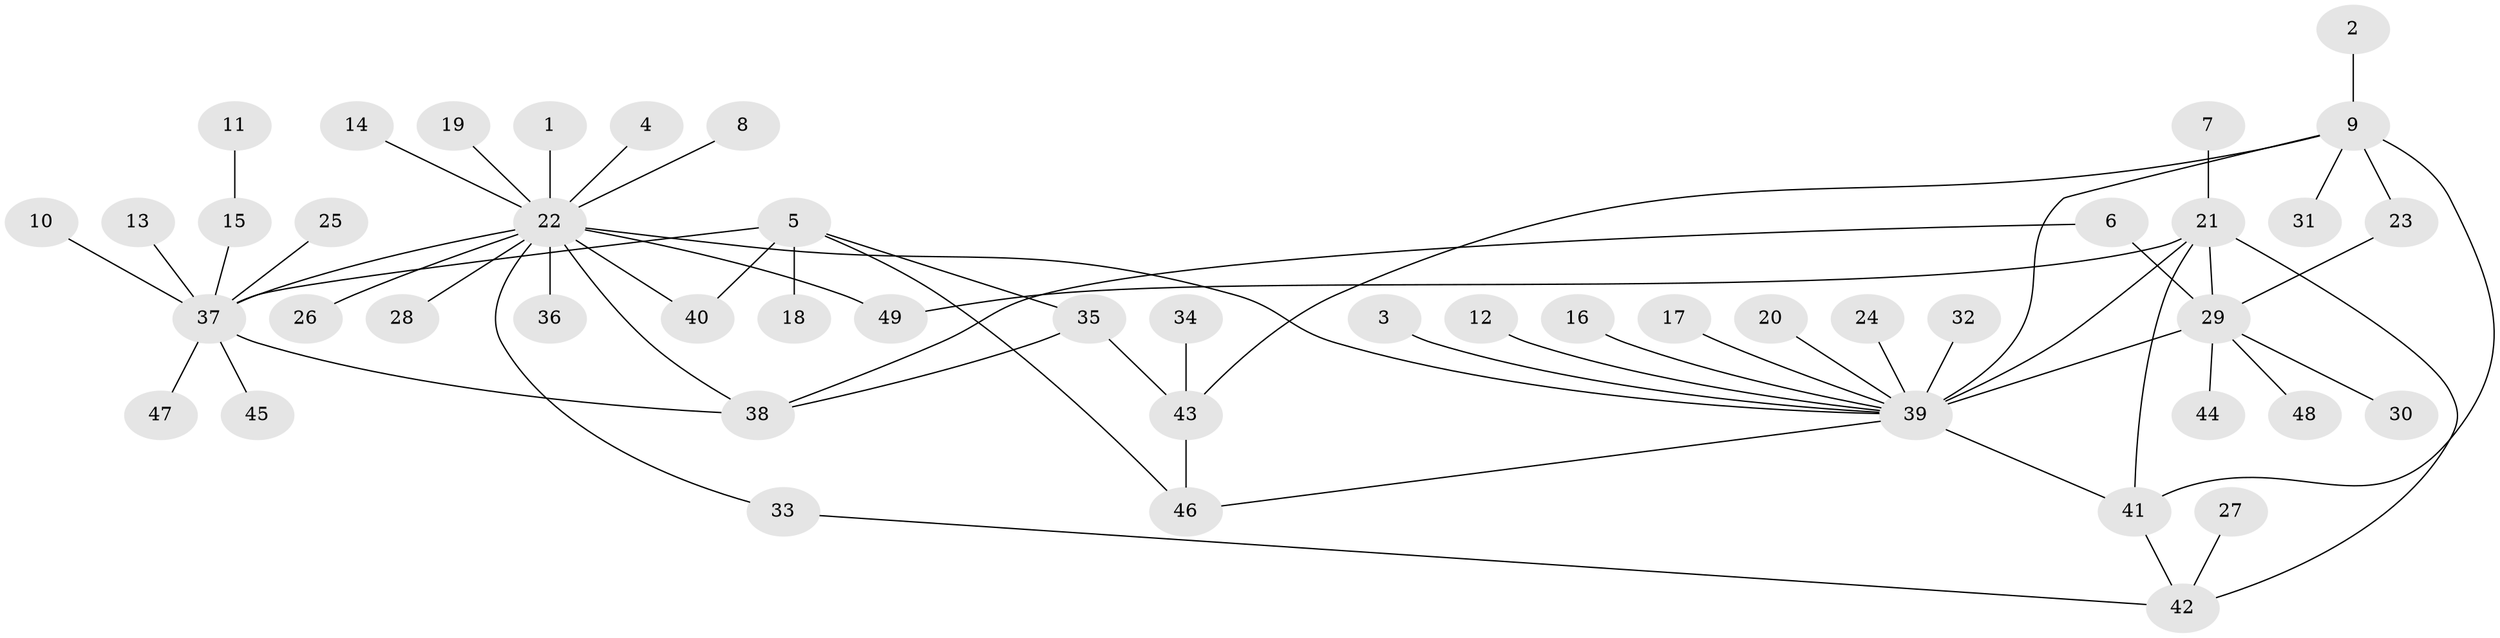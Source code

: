 // original degree distribution, {18: 0.025, 1: 0.5875, 9: 0.025, 12: 0.0125, 5: 0.025, 4: 0.05, 2: 0.1875, 7: 0.0125, 6: 0.025, 3: 0.05}
// Generated by graph-tools (version 1.1) at 2025/36/03/04/25 23:36:52]
// undirected, 49 vertices, 62 edges
graph export_dot {
  node [color=gray90,style=filled];
  1;
  2;
  3;
  4;
  5;
  6;
  7;
  8;
  9;
  10;
  11;
  12;
  13;
  14;
  15;
  16;
  17;
  18;
  19;
  20;
  21;
  22;
  23;
  24;
  25;
  26;
  27;
  28;
  29;
  30;
  31;
  32;
  33;
  34;
  35;
  36;
  37;
  38;
  39;
  40;
  41;
  42;
  43;
  44;
  45;
  46;
  47;
  48;
  49;
  1 -- 22 [weight=1.0];
  2 -- 9 [weight=1.0];
  3 -- 39 [weight=1.0];
  4 -- 22 [weight=1.0];
  5 -- 18 [weight=1.0];
  5 -- 35 [weight=1.0];
  5 -- 37 [weight=1.0];
  5 -- 40 [weight=1.0];
  5 -- 46 [weight=1.0];
  6 -- 29 [weight=1.0];
  6 -- 38 [weight=1.0];
  7 -- 21 [weight=1.0];
  8 -- 22 [weight=1.0];
  9 -- 23 [weight=1.0];
  9 -- 31 [weight=1.0];
  9 -- 39 [weight=1.0];
  9 -- 41 [weight=2.0];
  9 -- 43 [weight=1.0];
  10 -- 37 [weight=1.0];
  11 -- 15 [weight=1.0];
  12 -- 39 [weight=1.0];
  13 -- 37 [weight=1.0];
  14 -- 22 [weight=1.0];
  15 -- 37 [weight=1.0];
  16 -- 39 [weight=1.0];
  17 -- 39 [weight=1.0];
  19 -- 22 [weight=1.0];
  20 -- 39 [weight=1.0];
  21 -- 29 [weight=2.0];
  21 -- 39 [weight=1.0];
  21 -- 41 [weight=1.0];
  21 -- 42 [weight=1.0];
  21 -- 49 [weight=1.0];
  22 -- 26 [weight=1.0];
  22 -- 28 [weight=1.0];
  22 -- 33 [weight=1.0];
  22 -- 36 [weight=1.0];
  22 -- 37 [weight=1.0];
  22 -- 38 [weight=1.0];
  22 -- 39 [weight=1.0];
  22 -- 40 [weight=1.0];
  22 -- 49 [weight=1.0];
  23 -- 29 [weight=1.0];
  24 -- 39 [weight=1.0];
  25 -- 37 [weight=1.0];
  27 -- 42 [weight=1.0];
  29 -- 30 [weight=1.0];
  29 -- 39 [weight=3.0];
  29 -- 44 [weight=1.0];
  29 -- 48 [weight=1.0];
  32 -- 39 [weight=1.0];
  33 -- 42 [weight=1.0];
  34 -- 43 [weight=1.0];
  35 -- 38 [weight=1.0];
  35 -- 43 [weight=1.0];
  37 -- 38 [weight=1.0];
  37 -- 45 [weight=1.0];
  37 -- 47 [weight=1.0];
  39 -- 41 [weight=2.0];
  39 -- 46 [weight=1.0];
  41 -- 42 [weight=1.0];
  43 -- 46 [weight=1.0];
}

